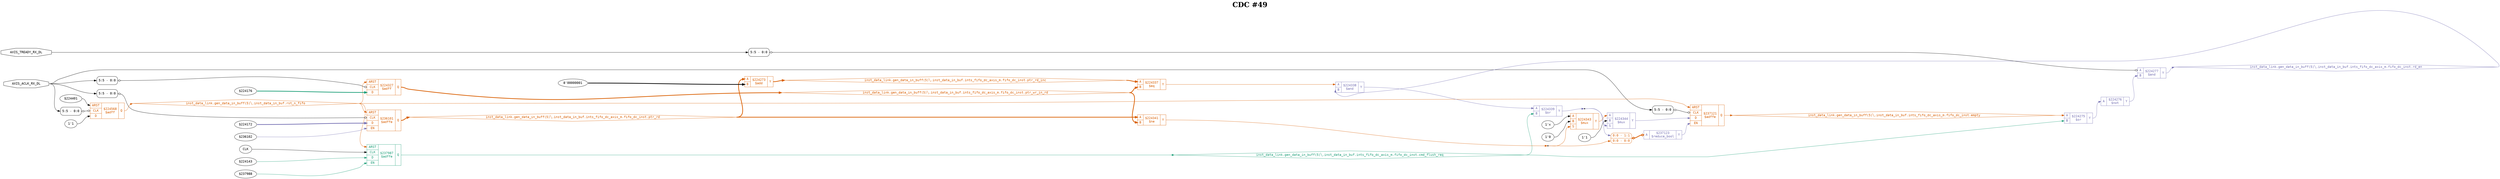 digraph "spacefibre_light_top" {
label=<<b>CDC #49</b>>;
labelloc="t"
fontsize="30"
node ["fontname"="Courier"]
edge ["fontname"="Courier"]
rankdir="LR";
remincross=true;
n10 [ shape=octagon, label="AXIS_ACLK_RX_DL", color="black", fontcolor="black", href="/src/ip_spacefibre_light_top/spacefibre_light_top.vhd#65" ];
n11 [ shape=octagon, label="AXIS_TREADY_RX_DL", color="black", fontcolor="black", href="/src/ip_spacefibre_light_top/spacefibre_light_top.vhd#66" ];
n12 [ shape=diamond, label="inst_data_link.gen_data_in_buff(5)&#9586;.inst_data_in_buf.ints_fifo_dc_axis_m.fifo_dc_inst.cmd_flush_req", colorscheme="dark28", color="1", fontcolor="1", href="/src/ip/fifo_dc/fifo_dc.vhd#111" ];
n13 [ shape=diamond, label="inst_data_link.gen_data_in_buff(5)&#9586;.inst_data_in_buf.ints_fifo_dc_axis_m.fifo_dc_inst.empty", colorscheme="dark28", color="2", fontcolor="2", href="/src/ip/fifo_dc/fifo_dc.vhd#129" ];
n14 [ shape=diamond, label="inst_data_link.gen_data_in_buff(5)&#9586;.inst_data_in_buf.ints_fifo_dc_axis_m.fifo_dc_inst.ptr_rd", colorscheme="dark28", color="2", fontcolor="2", href="/src/ip/fifo_dc/fifo_dc.vhd#98" ];
n15 [ shape=diamond, label="inst_data_link.gen_data_in_buff(5)&#9586;.inst_data_in_buf.ints_fifo_dc_axis_m.fifo_dc_inst.ptr_rd_inc", colorscheme="dark28", color="2", fontcolor="2", href="/src/ip/fifo_dc/fifo_dc.vhd#99" ];
n16 [ shape=diamond, label="inst_data_link.gen_data_in_buff(5)&#9586;.inst_data_in_buf.ints_fifo_dc_axis_m.fifo_dc_inst.ptr_wr_in_rd", colorscheme="dark28", color="2", fontcolor="2", href="/src/ip/fifo_dc/fifo_dc.vhd#105" ];
n17 [ shape=diamond, label="inst_data_link.gen_data_in_buff(5)&#9586;.inst_data_in_buf.ints_fifo_dc_axis_m.fifo_dc_inst.rd_en", colorscheme="dark28", color="3", fontcolor="3", href="/src/ip/fifo_dc/fifo_dc.vhd#124" ];
n18 [ shape=diamond, label="inst_data_link.gen_data_in_buff(5)&#9586;.inst_data_in_buf.rst_n_fifo", colorscheme="dark28", color="2", fontcolor="2", href="/src/module_data_link/data_in_buf.vhd#142" ];
{ rank="source"; n10; n11;}
{ rank="sink";}
v1 [ label="$224172" ];
v2 [ label="$236102" ];
c24 [ shape=record, label="{{<p19> ARST|<p20> CLK|<p21> D|<p22> EN}|$236101\n$adffe|{<p23> Q}}", colorscheme="dark28", color="2", fontcolor="2" , href="/src/ip/fifo_dc/fifo_dc.vhd#321"  ];
x0 [ shape=record, style=rounded, label="<s0> 5:5 - 0:0 ", color="black", fontcolor="black" ];
x0:e -> c24:p20:w [arrowhead=odiamond, arrowtail=odiamond, dir=both, color="black", fontcolor="black", label=""];
c25 [ shape=record, label="{{<p19> ARST|<p20> CLK|<p21> D|<p22> EN}|$237121\n$adffe|{<p23> Q}}", colorscheme="dark28", color="2", fontcolor="2" , href="/src/ip/fifo_dc/fifo_dc.vhd#378"  ];
x3 [ shape=record, style=rounded, label="<s0> 5:5 - 0:0 ", color="black", fontcolor="black" ];
x3:e -> c25:p20:w [arrowhead=odiamond, arrowtail=odiamond, dir=both, color="black", fontcolor="black", label=""];
v4 [ label="CLK" ];
v5 [ label="$224143" ];
v6 [ label="$237988" ];
c26 [ shape=record, label="{{<p19> ARST|<p20> CLK|<p21> D|<p22> EN}|$237987\n$adffe|{<p23> Q}}", colorscheme="dark28", color="1", fontcolor="1" , href="/src/ip/fifo_dc/fifo_dc.vhd#440"  ];
c29 [ shape=record, label="{{<p27> A}|$237123\n$reduce_bool|{<p28> Y}}", colorscheme="dark28", color="3", fontcolor="3" ];
x7 [ shape=record, style=rounded, label="<s1> 0:0 - 1:1 |<s0> 0:0 - 0:0 ", colorscheme="dark28", color="2", fontcolor="2" ];
x7:e -> c29:p27:w [arrowhead=odiamond, arrowtail=odiamond, dir=both, colorscheme="dark28", color="2", fontcolor="2", style="setlinewidth(3)", label=""];
v8 [ label="$224401" ];
v10 [ label="1'1" ];
c30 [ shape=record, label="{{<p19> ARST|<p20> CLK|<p21> D}|$224568\n$adff|{<p23> Q}}", colorscheme="dark28", color="2", fontcolor="2" , href="/src/module_data_link/data_in_buf.vhd#194"  ];
x9 [ shape=record, style=rounded, label="<s0> 5:5 - 0:0 ", color="black", fontcolor="black" ];
x9:e -> c30:p20:w [arrowhead=odiamond, arrowtail=odiamond, dir=both, color="black", fontcolor="black", label=""];
v11 [ label="8'00000001" ];
c32 [ shape=record, label="{{<p27> A|<p31> B}|$224273\n$add|{<p28> Y}}", colorscheme="dark28", color="2", fontcolor="2" , href="/src/ip/fifo_dc/fifo_dc.vhd#289"  ];
c33 [ shape=record, label="{{<p27> A|<p31> B}|$224337\n$eq|{<p28> Y}}", colorscheme="dark28", color="2", fontcolor="2" , href="/src/ip/fifo_dc/fifo_dc.vhd#383"  ];
c34 [ shape=record, label="{{<p27> A|<p31> B}|$224338\n$and|{<p28> Y}}", colorscheme="dark28", color="3", fontcolor="3" , href="/src/ip/fifo_dc/fifo_dc.vhd#383"  ];
c35 [ shape=record, label="{{<p27> A|<p31> B}|$224339\n$or|{<p28> Y}}", colorscheme="dark28", color="3", fontcolor="3" , href="/src/ip/fifo_dc/fifo_dc.vhd#383"  ];
v12 [ label="1'x" ];
v13 [ label="1'0" ];
c37 [ shape=record, label="{{<p27> A|<p31> B|<p36> S}|$224343\n$mux|{<p28> Y}}", colorscheme="dark28", color="2", fontcolor="2" , href="/src/ip/fifo_dc/fifo_dc.vhd#383"  ];
v14 [ label="1'1" ];
c38 [ shape=record, label="{{<p27> A|<p31> B|<p36> S}|$224344\n$mux|{<p28> Y}}", colorscheme="dark28", color="3", fontcolor="3" , href="/src/ip/fifo_dc/fifo_dc.vhd#383"  ];
c39 [ shape=record, label="{{<p27> A|<p31> B}|$224275\n$or|{<p28> Y}}", colorscheme="dark28", color="3", fontcolor="3" , href="/src/ip/fifo_dc/fifo_dc.vhd#290"  ];
c40 [ shape=record, label="{{<p27> A}|$224276\n$not|{<p28> Y}}", colorscheme="dark28", color="3", fontcolor="3" , href="/src/ip/fifo_dc/fifo_dc.vhd#290"  ];
c41 [ shape=record, label="{{<p27> A|<p31> B}|$224277\n$and|{<p28> Y}}", colorscheme="dark28", color="3", fontcolor="3" , href="/src/ip/fifo_dc/fifo_dc.vhd#290"  ];
x15 [ shape=record, style=rounded, label="<s0> 5:5 - 0:0 ", color="black", fontcolor="black" ];
x15:e -> c41:p27:w [arrowhead=odiamond, arrowtail=odiamond, dir=both, color="black", fontcolor="black", label=""];
c42 [ shape=record, label="{{<p27> A|<p31> B}|$224341\n$ne|{<p28> Y}}", colorscheme="dark28", color="2", fontcolor="2" , href="/src/ip/fifo_dc/fifo_dc.vhd#385"  ];
v17 [ label="$224176" ];
c43 [ shape=record, label="{{<p19> ARST|<p20> CLK|<p21> D}|$224327\n$adff|{<p23> Q}}", colorscheme="dark28", color="2", fontcolor="2" , href="/src/ip/fifo_dc/fifo_dc.vhd#344"  ];
x16 [ shape=record, style=rounded, label="<s0> 5:5 - 0:0 ", color="black", fontcolor="black" ];
x16:e -> c43:p20:w [arrowhead=odiamond, arrowtail=odiamond, dir=both, color="black", fontcolor="black", label=""];
c29:p28:e -> c25:p22:w [colorscheme="dark28", color="3", fontcolor="3", label=""];
n10:e -> x0:s0:w [color="black", fontcolor="black", label=""];
n10:e -> x16:s0:w [color="black", fontcolor="black", label=""];
n10:e -> x3:s0:w [color="black", fontcolor="black", label=""];
n10:e -> x9:s0:w [color="black", fontcolor="black", label=""];
n11:e -> x15:s0:w [color="black", fontcolor="black", label=""];
c26:p23:e -> n12:w [colorscheme="dark28", color="1", fontcolor="1", label=""];
n12:e -> c35:p31:w [colorscheme="dark28", color="1", fontcolor="1", label=""];
n12:e -> c39:p31:w [colorscheme="dark28", color="1", fontcolor="1", label=""];
c25:p23:e -> n13:w [colorscheme="dark28", color="2", fontcolor="2", label=""];
n13:e -> c39:p27:w [colorscheme="dark28", color="2", fontcolor="2", label=""];
c24:p23:e -> n14:w [colorscheme="dark28", color="2", fontcolor="2", style="setlinewidth(3)", label=""];
n14:e -> c32:p27:w [colorscheme="dark28", color="2", fontcolor="2", style="setlinewidth(3)", label=""];
n14:e -> c42:p27:w [colorscheme="dark28", color="2", fontcolor="2", style="setlinewidth(3)", label=""];
c32:p28:e -> n15:w [colorscheme="dark28", color="2", fontcolor="2", style="setlinewidth(3)", label=""];
n15:e -> c33:p27:w [colorscheme="dark28", color="2", fontcolor="2", style="setlinewidth(3)", label=""];
c43:p23:e -> n16:w [colorscheme="dark28", color="2", fontcolor="2", style="setlinewidth(3)", label=""];
n16:e -> c33:p31:w [colorscheme="dark28", color="2", fontcolor="2", style="setlinewidth(3)", label=""];
n16:e -> c42:p31:w [colorscheme="dark28", color="2", fontcolor="2", style="setlinewidth(3)", label=""];
c41:p28:e -> n17:w [colorscheme="dark28", color="3", fontcolor="3", label=""];
n17:e -> c34:p31:w [colorscheme="dark28", color="3", fontcolor="3", label=""];
c30:p23:e -> n18:w [colorscheme="dark28", color="2", fontcolor="2", label=""];
n18:e -> c24:p19:w [colorscheme="dark28", color="2", fontcolor="2", label=""];
n18:e -> c25:p19:w [colorscheme="dark28", color="2", fontcolor="2", label=""];
n18:e -> c26:p19:w [colorscheme="dark28", color="2", fontcolor="2", label=""];
n18:e -> c43:p19:w [colorscheme="dark28", color="2", fontcolor="2", label=""];
c39:p28:e -> c40:p27:w [colorscheme="dark28", color="3", fontcolor="3", label=""];
c40:p28:e -> c41:p31:w [colorscheme="dark28", color="3", fontcolor="3", label=""];
c33:p28:e -> c34:p27:w [colorscheme="dark28", color="2", fontcolor="2", label=""];
c34:p28:e -> c35:p27:w [colorscheme="dark28", color="3", fontcolor="3", label=""];
n6 [ shape=point ];
c35:p28:e -> n6:w [colorscheme="dark28", color="3", fontcolor="3", label=""];
n6:e -> c38:p36:w [colorscheme="dark28", color="3", fontcolor="3", label=""];
n6:e -> x7:s1:w [colorscheme="dark28", color="3", fontcolor="3", label=""];
n7 [ shape=point ];
c42:p28:e -> n7:w [colorscheme="dark28", color="2", fontcolor="2", label=""];
n7:e -> c37:p36:w [colorscheme="dark28", color="2", fontcolor="2", label=""];
n7:e -> x7:s0:w [colorscheme="dark28", color="2", fontcolor="2", label=""];
c37:p28:e -> c38:p27:w [colorscheme="dark28", color="2", fontcolor="2", label=""];
c38:p28:e -> c25:p21:w [colorscheme="dark28", color="3", fontcolor="3", label=""];
v1:e -> c24:p21:w [colorscheme="dark28", color="3", fontcolor="3", style="setlinewidth(3)", label=""];
v10:e -> c30:p21:w [color="black", fontcolor="black", label=""];
v11:e -> c32:p31:w [color="black", fontcolor="black", style="setlinewidth(3)", label=""];
v12:e -> c37:p27:w [color="black", fontcolor="black", label=""];
v13:e -> c37:p31:w [color="black", fontcolor="black", label=""];
v14:e -> c38:p31:w [color="black", fontcolor="black", label=""];
v17:e -> c43:p21:w [colorscheme="dark28", color="1", fontcolor="1", style="setlinewidth(3)", label=""];
v2:e -> c24:p22:w [colorscheme="dark28", color="3", fontcolor="3", label=""];
v4:e -> c26:p20:w [color="black", fontcolor="black", label=""];
v5:e -> c26:p21:w [colorscheme="dark28", color="1", fontcolor="1", label=""];
v6:e -> c26:p22:w [colorscheme="dark28", color="1", fontcolor="1", label=""];
v8:e -> c30:p19:w [color="black", fontcolor="black", label=""];
}

